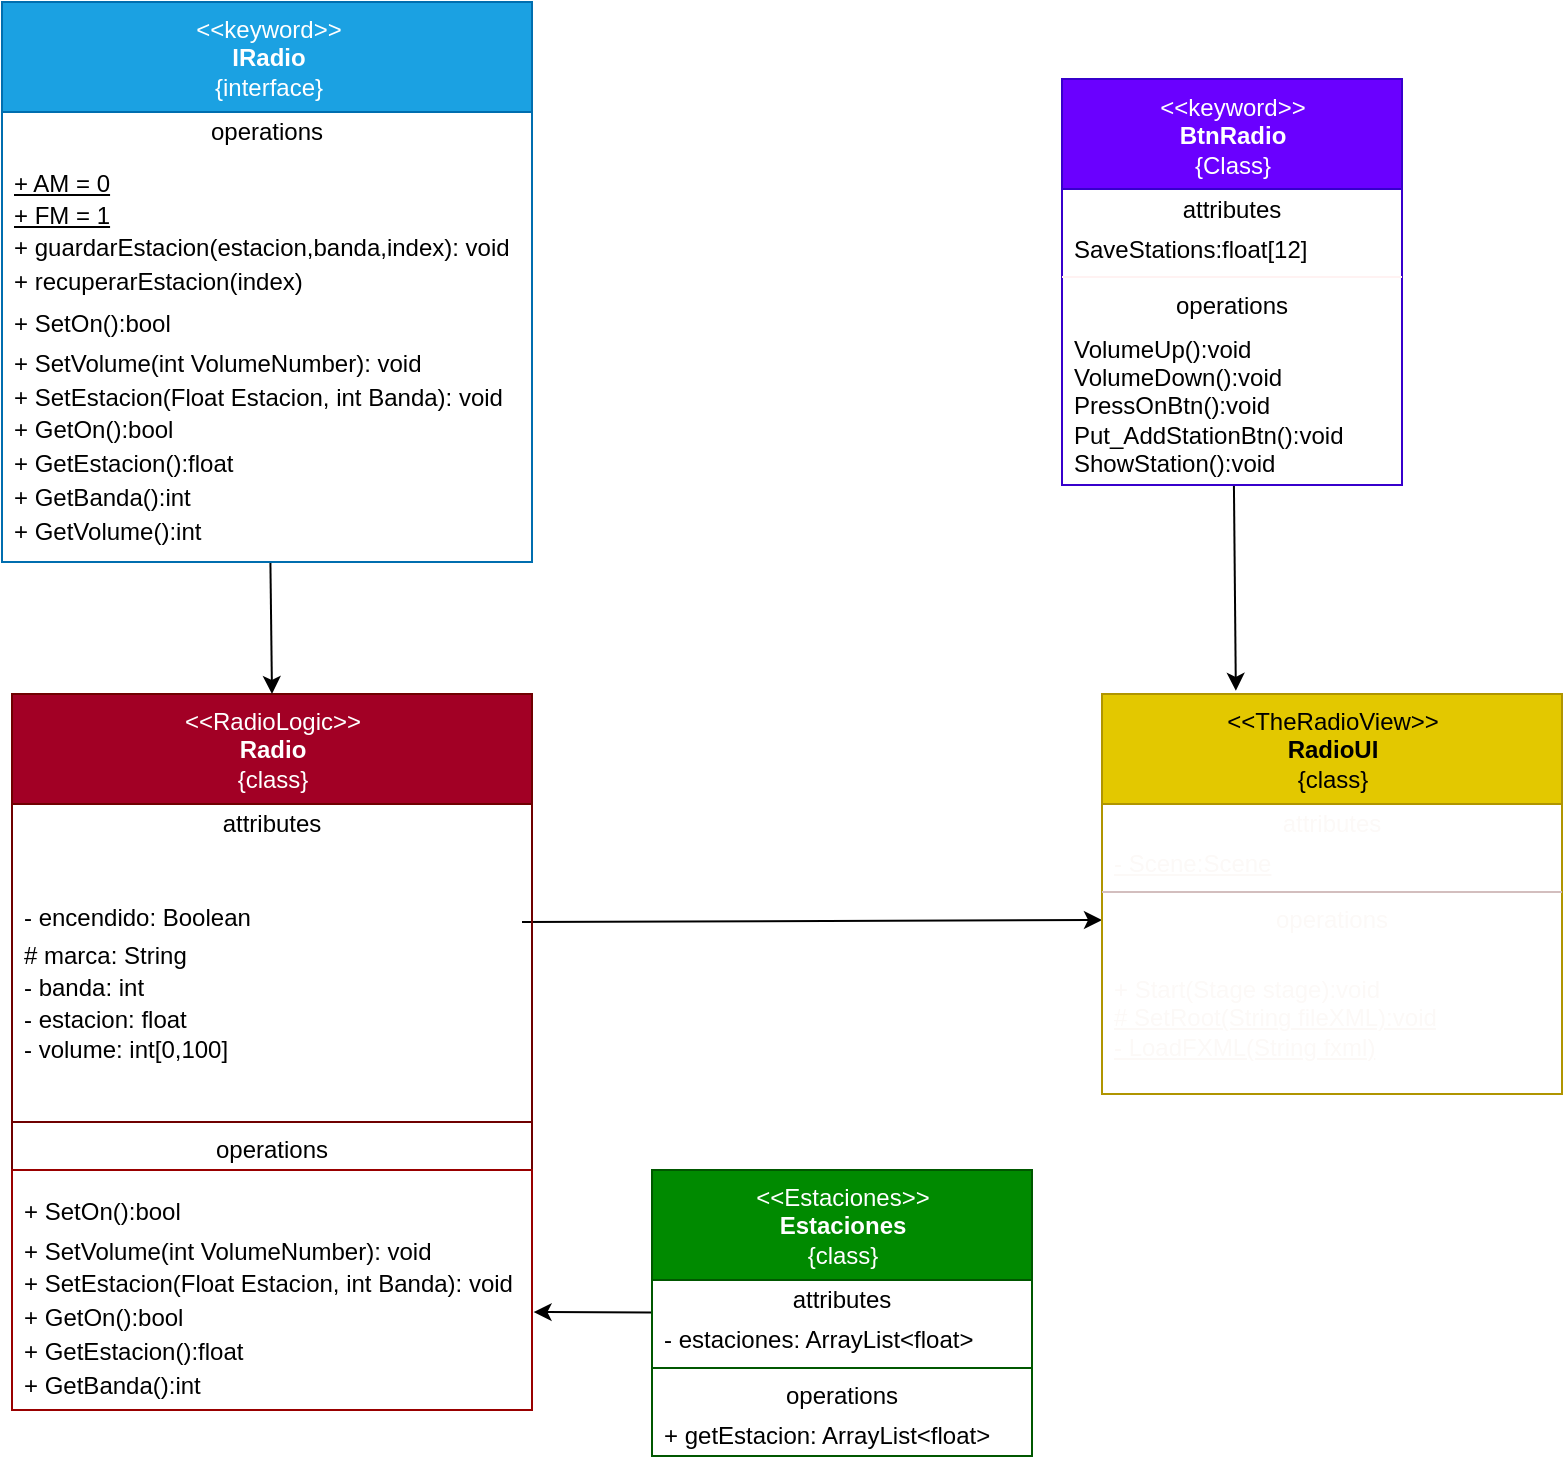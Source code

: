 <mxfile>
    <diagram id="rv9lSFPqjTdXBc9GjLnV" name="UML">
        <mxGraphModel dx="1514" dy="2133" grid="1" gridSize="10" guides="1" tooltips="1" connect="1" arrows="1" fold="1" page="1" pageScale="1" pageWidth="850" pageHeight="1100" math="0" shadow="0">
            <root>
                <mxCell id="0"/>
                <mxCell id="1" parent="0"/>
                <mxCell id="76" style="edgeStyle=none;html=1;entryX=0;entryY=0.5;entryDx=0;entryDy=0;" parent="1" target="56" edge="1">
                    <mxGeometry relative="1" as="geometry">
                        <Array as="points"/>
                        <mxPoint x="270" y="-630" as="sourcePoint"/>
                    </mxGeometry>
                </mxCell>
                <mxCell id="2" value="&amp;lt;&amp;lt;RadioLogic&amp;gt;&amp;gt;&lt;br&gt;&lt;b&gt;Radio&lt;/b&gt;&lt;br&gt;{class}" style="swimlane;fontStyle=0;align=center;verticalAlign=top;childLayout=stackLayout;horizontal=1;startSize=55;horizontalStack=0;resizeParent=1;resizeParentMax=0;resizeLast=0;collapsible=0;marginBottom=0;html=1;fillColor=#a20025;fontColor=#ffffff;strokeColor=#6F0000;" parent="1" vertex="1">
                    <mxGeometry x="15" y="-744" width="260" height="238" as="geometry"/>
                </mxCell>
                <mxCell id="3" value="attributes" style="text;html=1;strokeColor=none;fillColor=none;align=center;verticalAlign=middle;spacingLeft=4;spacingRight=4;overflow=hidden;rotatable=0;points=[[0,0.5],[1,0.5]];portConstraint=eastwest;" parent="2" vertex="1">
                    <mxGeometry y="55" width="260" height="20" as="geometry"/>
                </mxCell>
                <mxCell id="4" value="&lt;p style=&quot;line-height: 100%;&quot;&gt;- encendido: Boolean&lt;/p&gt;&lt;p style=&quot;line-height: 30%;&quot;&gt;&lt;span style=&quot;background-color: initial;&quot;&gt;# marca: String&lt;/span&gt;&lt;/p&gt;&lt;p style=&quot;line-height: 30%;&quot;&gt;- banda: int&lt;/p&gt;&lt;p style=&quot;line-height: 30%;&quot;&gt;- estacion: float&lt;/p&gt;&lt;p style=&quot;line-height: 30%;&quot;&gt;- volume: int[0,100]&lt;/p&gt;" style="text;html=1;strokeColor=none;fillColor=none;align=left;verticalAlign=middle;spacingLeft=4;spacingRight=4;overflow=hidden;rotatable=0;points=[[0,0.5],[1,0.5]];portConstraint=eastwest;" parent="2" vertex="1">
                    <mxGeometry y="75" width="260" height="135" as="geometry"/>
                </mxCell>
                <mxCell id="7" value="" style="line;strokeWidth=1;fillColor=#a20025;align=left;verticalAlign=middle;spacingTop=-1;spacingLeft=3;spacingRight=3;rotatable=0;labelPosition=right;points=[];portConstraint=eastwest;fontColor=#ffffff;strokeColor=#6F0000;" parent="2" vertex="1">
                    <mxGeometry y="210" width="260" height="8" as="geometry"/>
                </mxCell>
                <mxCell id="8" value="operations" style="text;html=1;strokeColor=none;fillColor=none;align=center;verticalAlign=middle;spacingLeft=4;spacingRight=4;overflow=hidden;rotatable=0;points=[[0,0.5],[1,0.5]];portConstraint=eastwest;" parent="2" vertex="1">
                    <mxGeometry y="218" width="260" height="20" as="geometry"/>
                </mxCell>
                <mxCell id="58" style="edgeStyle=none;html=1;entryX=1.003;entryY=0.592;entryDx=0;entryDy=0;entryPerimeter=0;" parent="1" source="10" target="9" edge="1">
                    <mxGeometry relative="1" as="geometry"/>
                </mxCell>
                <mxCell id="10" value="&amp;lt;&amp;lt;Estaciones&amp;gt;&amp;gt;&lt;br&gt;&lt;b&gt;Estaciones&lt;/b&gt;&lt;br&gt;{class}" style="swimlane;fontStyle=0;align=center;verticalAlign=top;childLayout=stackLayout;horizontal=1;startSize=55;horizontalStack=0;resizeParent=1;resizeParentMax=0;resizeLast=0;collapsible=0;marginBottom=0;html=1;fillColor=#008a00;fontColor=#ffffff;strokeColor=#005700;" parent="1" vertex="1">
                    <mxGeometry x="335" y="-506" width="190" height="143" as="geometry"/>
                </mxCell>
                <mxCell id="11" value="attributes" style="text;html=1;strokeColor=none;fillColor=none;align=center;verticalAlign=middle;spacingLeft=4;spacingRight=4;overflow=hidden;rotatable=0;points=[[0,0.5],[1,0.5]];portConstraint=eastwest;" parent="10" vertex="1">
                    <mxGeometry y="55" width="190" height="20" as="geometry"/>
                </mxCell>
                <mxCell id="12" value="- estaciones: ArrayList&amp;lt;float&amp;gt;" style="text;html=1;strokeColor=none;fillColor=none;align=left;verticalAlign=middle;spacingLeft=4;spacingRight=4;overflow=hidden;rotatable=0;points=[[0,0.5],[1,0.5]];portConstraint=eastwest;" parent="10" vertex="1">
                    <mxGeometry y="75" width="190" height="20" as="geometry"/>
                </mxCell>
                <mxCell id="15" value="" style="line;strokeWidth=1;fillColor=#008a00;align=left;verticalAlign=middle;spacingTop=-1;spacingLeft=3;spacingRight=3;rotatable=0;labelPosition=right;points=[];portConstraint=eastwest;fontColor=#ffffff;strokeColor=#005700;" parent="10" vertex="1">
                    <mxGeometry y="95" width="190" height="8" as="geometry"/>
                </mxCell>
                <mxCell id="16" value="operations" style="text;html=1;strokeColor=none;fillColor=none;align=center;verticalAlign=middle;spacingLeft=4;spacingRight=4;overflow=hidden;rotatable=0;points=[[0,0.5],[1,0.5]];portConstraint=eastwest;" parent="10" vertex="1">
                    <mxGeometry y="103" width="190" height="20" as="geometry"/>
                </mxCell>
                <mxCell id="17" value="+ getEstacion: ArrayList&amp;lt;float&amp;gt;" style="text;html=1;strokeColor=none;fillColor=none;align=left;verticalAlign=middle;spacingLeft=4;spacingRight=4;overflow=hidden;rotatable=0;points=[[0,0.5],[1,0.5]];portConstraint=eastwest;" parent="10" vertex="1">
                    <mxGeometry y="123" width="190" height="20" as="geometry"/>
                </mxCell>
                <mxCell id="28" style="edgeStyle=none;html=1;entryX=0.5;entryY=0;entryDx=0;entryDy=0;fontColor=#B3B3B3;" parent="1" source="19" target="2" edge="1">
                    <mxGeometry relative="1" as="geometry"/>
                </mxCell>
                <mxCell id="19" value="&amp;lt;&amp;lt;keyword&amp;gt;&amp;gt;&lt;br&gt;&lt;b&gt;IRadio&lt;/b&gt;&lt;br&gt;{interface}" style="swimlane;fontStyle=0;align=center;verticalAlign=top;childLayout=stackLayout;horizontal=1;startSize=55;horizontalStack=0;resizeParent=1;resizeParentMax=0;resizeLast=0;collapsible=0;marginBottom=0;html=1;fillColor=#1ba1e2;fontColor=#ffffff;strokeColor=#006EAF;" parent="1" vertex="1">
                    <mxGeometry x="10" y="-1090" width="265" height="280" as="geometry"/>
                </mxCell>
                <mxCell id="25" value="operations" style="text;html=1;strokeColor=none;fillColor=none;align=center;verticalAlign=middle;spacingLeft=4;spacingRight=4;overflow=hidden;rotatable=0;points=[[0,0.5],[1,0.5]];portConstraint=eastwest;" parent="19" vertex="1">
                    <mxGeometry y="55" width="265" height="20" as="geometry"/>
                </mxCell>
                <mxCell id="26" value="&lt;p style=&quot;line-height: 3.6px;&quot;&gt;&lt;u&gt;+ AM = 0&lt;/u&gt;&lt;/p&gt;&lt;p style=&quot;line-height: 3.6px;&quot;&gt;&lt;u&gt;+ FM = 1&lt;/u&gt;&lt;/p&gt;&lt;p style=&quot;line-height: 4.8px;&quot;&gt;+ guardarEstacion(estacion,banda,index): void&lt;/p&gt;&lt;p style=&quot;line-height: 4.8px;&quot;&gt;+ recuperarEstacion(index)&lt;/p&gt;&lt;p style=&quot;line-height: 12px;&quot;&gt;+ SetOn():bool&lt;/p&gt;&lt;p style=&quot;line-height: 4.8px;&quot;&gt;+ SetVolume(int VolumeNumber): void&lt;/p&gt;&lt;p style=&quot;line-height: 4.8px;&quot;&gt;+ SetEstacion(Float Estacion, int Banda): void&lt;/p&gt;&lt;p style=&quot;line-height: 4.8px;&quot;&gt;+&lt;strong&gt;&amp;nbsp;&lt;/strong&gt;GetOn():bool&lt;/p&gt;&lt;p style=&quot;line-height: 4.8px;&quot;&gt;+ GetEstacion():float&lt;/p&gt;&lt;p style=&quot;line-height: 4.8px;&quot;&gt;+ GetBanda():int&lt;/p&gt;&lt;p style=&quot;line-height: 4.8px;&quot;&gt;+ GetVolume():int&lt;/p&gt;&lt;p style=&quot;line-height: 4.8px;&quot;&gt;&lt;br&gt;&lt;/p&gt;&lt;p style=&quot;line-height: 4.8px;&quot;&gt;&lt;br&gt;&lt;/p&gt;" style="text;html=1;strokeColor=none;fillColor=none;align=left;verticalAlign=middle;spacingLeft=4;spacingRight=4;overflow=hidden;rotatable=0;points=[[0,0.5],[1,0.5]];portConstraint=eastwest;" parent="19" vertex="1">
                    <mxGeometry y="75" width="265" height="205" as="geometry"/>
                </mxCell>
                <mxCell id="9" value="&lt;p style=&quot;line-height: 12px;&quot;&gt;+ SetOn():bool&lt;/p&gt;&lt;p style=&quot;line-height: 4.8px;&quot;&gt;+ SetVolume(int VolumeNumber): void&lt;/p&gt;&lt;p style=&quot;line-height: 4.8px;&quot;&gt;+ SetEstacion(Float Estacion, int Banda): void&lt;/p&gt;&lt;p style=&quot;line-height: 4.8px;&quot;&gt;+&lt;strong&gt;&amp;nbsp;&lt;/strong&gt;GetOn():bool&lt;/p&gt;&lt;p style=&quot;line-height: 4.8px;&quot;&gt;+ GetEstacion():float&lt;/p&gt;&lt;p style=&quot;line-height: 4.8px;&quot;&gt;+ GetBanda():int&lt;/p&gt;&lt;p style=&quot;line-height: 4.8px;&quot;&gt;+ GetVolume():int&lt;/p&gt;&lt;p style=&quot;line-height: 4.8px;&quot;&gt;&lt;br&gt;&lt;/p&gt;&lt;p style=&quot;line-height: 4.8px;&quot;&gt;&lt;br&gt;&lt;/p&gt;" style="text;html=1;strokeColor=#990000;fillColor=none;align=left;verticalAlign=middle;spacingLeft=4;spacingRight=4;overflow=hidden;rotatable=0;points=[[0,0.5],[1,0.5]];portConstraint=eastwest;" parent="1" vertex="1">
                    <mxGeometry x="15" y="-506" width="260" height="120" as="geometry"/>
                </mxCell>
                <mxCell id="50" value="&amp;lt;&amp;lt;TheRadioView&amp;gt;&amp;gt;&lt;br&gt;&lt;b&gt;RadioUI&lt;/b&gt;&lt;br&gt;{class}" style="swimlane;fontStyle=0;align=center;verticalAlign=top;childLayout=stackLayout;horizontal=1;startSize=55;horizontalStack=0;resizeParent=1;resizeParentMax=0;resizeLast=0;collapsible=0;marginBottom=0;html=1;strokeColor=#B09500;fontColor=#000000;fillColor=#e3c800;" parent="1" vertex="1">
                    <mxGeometry x="560" y="-744" width="230" height="200" as="geometry"/>
                </mxCell>
                <mxCell id="51" value="attributes" style="text;html=1;strokeColor=none;fillColor=none;align=center;verticalAlign=middle;spacingLeft=4;spacingRight=4;overflow=hidden;rotatable=0;points=[[0,0.5],[1,0.5]];portConstraint=eastwest;fontColor=#FCF9F7;" parent="50" vertex="1">
                    <mxGeometry y="55" width="230" height="20" as="geometry"/>
                </mxCell>
                <mxCell id="52" value="&lt;u&gt;- Scene:Scene&lt;/u&gt;" style="text;html=1;strokeColor=none;fillColor=none;align=left;verticalAlign=middle;spacingLeft=4;spacingRight=4;overflow=hidden;rotatable=0;points=[[0,0.5],[1,0.5]];portConstraint=eastwest;fontColor=#FCF9F7;" parent="50" vertex="1">
                    <mxGeometry y="75" width="230" height="20" as="geometry"/>
                </mxCell>
                <mxCell id="55" value="" style="line;strokeWidth=1;fillColor=none;align=left;verticalAlign=middle;spacingTop=-1;spacingLeft=3;spacingRight=3;rotatable=0;labelPosition=right;points=[];portConstraint=eastwest;strokeColor=#D3BEBE;fontColor=#FCF9F7;" parent="50" vertex="1">
                    <mxGeometry y="95" width="230" height="8" as="geometry"/>
                </mxCell>
                <mxCell id="56" value="operations" style="text;html=1;strokeColor=none;fillColor=none;align=center;verticalAlign=middle;spacingLeft=4;spacingRight=4;overflow=hidden;rotatable=0;points=[[0,0.5],[1,0.5]];portConstraint=eastwest;fontColor=#FCF9F7;" parent="50" vertex="1">
                    <mxGeometry y="103" width="230" height="20" as="geometry"/>
                </mxCell>
                <mxCell id="57" value="+ Start(Stage stage):void&lt;br&gt;&lt;u&gt;# SetRoot(String fileXML):void&lt;br&gt;- LoadFXML(String fxml)&lt;/u&gt;" style="text;html=1;strokeColor=none;fillColor=none;align=left;verticalAlign=middle;spacingLeft=4;spacingRight=4;overflow=hidden;rotatable=0;points=[[0,0.5],[1,0.5]];portConstraint=eastwest;fontColor=#FCF9F7;" parent="50" vertex="1">
                    <mxGeometry y="123" width="230" height="77" as="geometry"/>
                </mxCell>
                <mxCell id="75" style="edgeStyle=none;html=1;entryX=0.291;entryY=-0.008;entryDx=0;entryDy=0;entryPerimeter=0;" parent="1" source="67" target="50" edge="1">
                    <mxGeometry relative="1" as="geometry"/>
                </mxCell>
                <mxCell id="67" value="&amp;lt;&amp;lt;keyword&amp;gt;&amp;gt;&lt;br&gt;&lt;b&gt;BtnRadio&lt;/b&gt;&lt;br&gt;{Class}" style="swimlane;fontStyle=0;align=center;verticalAlign=top;childLayout=stackLayout;horizontal=1;startSize=55;horizontalStack=0;resizeParent=1;resizeParentMax=0;resizeLast=0;collapsible=0;marginBottom=0;html=1;strokeColor=#3700CC;fillColor=#6a00ff;fontColor=#ffffff;" parent="1" vertex="1">
                    <mxGeometry x="540" y="-1051.5" width="170" height="203" as="geometry"/>
                </mxCell>
                <mxCell id="68" value="attributes" style="text;html=1;strokeColor=none;fillColor=none;align=center;verticalAlign=middle;spacingLeft=4;spacingRight=4;overflow=hidden;rotatable=0;points=[[0,0.5],[1,0.5]];portConstraint=eastwest;" parent="67" vertex="1">
                    <mxGeometry y="55" width="170" height="20" as="geometry"/>
                </mxCell>
                <mxCell id="69" value="SaveStations:float[12]" style="text;html=1;strokeColor=none;fillColor=none;align=left;verticalAlign=middle;spacingLeft=4;spacingRight=4;overflow=hidden;rotatable=0;points=[[0,0.5],[1,0.5]];portConstraint=eastwest;" parent="67" vertex="1">
                    <mxGeometry y="75" width="170" height="20" as="geometry"/>
                </mxCell>
                <mxCell id="72" value="" style="line;strokeWidth=1;fillColor=none;align=left;verticalAlign=middle;spacingTop=-1;spacingLeft=3;spacingRight=3;rotatable=0;labelPosition=right;points=[];portConstraint=eastwest;strokeColor=#FFF2F2;" parent="67" vertex="1">
                    <mxGeometry y="95" width="170" height="8" as="geometry"/>
                </mxCell>
                <mxCell id="73" value="operations" style="text;html=1;strokeColor=none;fillColor=none;align=center;verticalAlign=middle;spacingLeft=4;spacingRight=4;overflow=hidden;rotatable=0;points=[[0,0.5],[1,0.5]];portConstraint=eastwest;" parent="67" vertex="1">
                    <mxGeometry y="103" width="170" height="20" as="geometry"/>
                </mxCell>
                <mxCell id="74" value="VolumeUp():void&lt;br&gt;VolumeDown():void&lt;br&gt;PressOnBtn():void&lt;br&gt;Put_AddStationBtn():void&lt;br&gt;ShowStation():void" style="text;html=1;strokeColor=none;fillColor=none;align=left;verticalAlign=middle;spacingLeft=4;spacingRight=4;overflow=hidden;rotatable=0;points=[[0,0.5],[1,0.5]];portConstraint=eastwest;" parent="67" vertex="1">
                    <mxGeometry y="123" width="170" height="80" as="geometry"/>
                </mxCell>
            </root>
        </mxGraphModel>
    </diagram>
</mxfile>